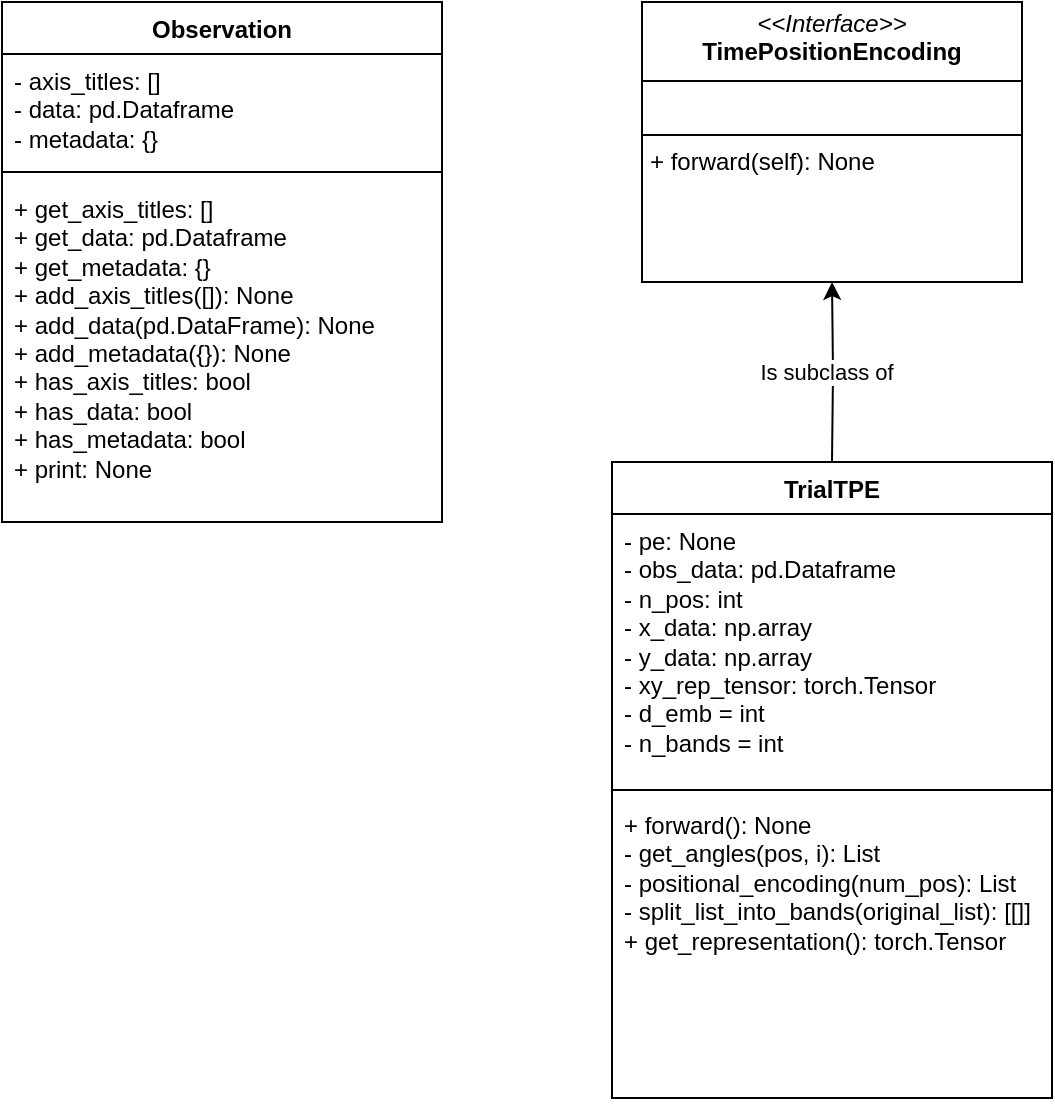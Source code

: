 <mxfile version="24.6.1" type="device">
  <diagram name="Page-1" id="lMT3Yc7IqsS6a4-m2tbt">
    <mxGraphModel dx="296" dy="406" grid="1" gridSize="10" guides="1" tooltips="1" connect="1" arrows="1" fold="1" page="1" pageScale="1" pageWidth="850" pageHeight="1100" math="0" shadow="0">
      <root>
        <mxCell id="0" />
        <mxCell id="1" parent="0" />
        <mxCell id="II7Q0cRigDoH1TEr19Bd-1" value="Observation" style="swimlane;fontStyle=1;align=center;verticalAlign=top;childLayout=stackLayout;horizontal=1;startSize=26;horizontalStack=0;resizeParent=1;resizeParentMax=0;resizeLast=0;collapsible=1;marginBottom=0;whiteSpace=wrap;html=1;" parent="1" vertex="1">
          <mxGeometry x="80" y="40" width="220" height="260" as="geometry" />
        </mxCell>
        <mxCell id="II7Q0cRigDoH1TEr19Bd-2" value="- axis_titles: []&lt;div&gt;- data: pd.Dataframe&lt;/div&gt;&lt;div&gt;- metadata: {}&lt;/div&gt;" style="text;strokeColor=none;fillColor=none;align=left;verticalAlign=top;spacingLeft=4;spacingRight=4;overflow=hidden;rotatable=0;points=[[0,0.5],[1,0.5]];portConstraint=eastwest;whiteSpace=wrap;html=1;" parent="II7Q0cRigDoH1TEr19Bd-1" vertex="1">
          <mxGeometry y="26" width="220" height="54" as="geometry" />
        </mxCell>
        <mxCell id="II7Q0cRigDoH1TEr19Bd-3" value="" style="line;strokeWidth=1;fillColor=none;align=left;verticalAlign=middle;spacingTop=-1;spacingLeft=3;spacingRight=3;rotatable=0;labelPosition=right;points=[];portConstraint=eastwest;strokeColor=inherit;" parent="II7Q0cRigDoH1TEr19Bd-1" vertex="1">
          <mxGeometry y="80" width="220" height="10" as="geometry" />
        </mxCell>
        <mxCell id="II7Q0cRigDoH1TEr19Bd-4" value="+ get_axis_titles: []&lt;div&gt;+ get_data: pd.Dataframe&lt;/div&gt;&lt;div&gt;+ get_metadata: {}&lt;/div&gt;&lt;div&gt;+ add_axis_titles([]): None&lt;/div&gt;&lt;div&gt;+ add_data(pd.DataFrame): None&lt;/div&gt;&lt;div&gt;+ add_metadata({}): None&lt;/div&gt;&lt;div&gt;+ has_axis_titles: bool&lt;/div&gt;&lt;div&gt;+ has_data: bool&lt;/div&gt;&lt;div&gt;+ has_metadata: bool&lt;/div&gt;&lt;div&gt;+ print: None&lt;/div&gt;" style="text;strokeColor=none;fillColor=none;align=left;verticalAlign=top;spacingLeft=4;spacingRight=4;overflow=hidden;rotatable=0;points=[[0,0.5],[1,0.5]];portConstraint=eastwest;whiteSpace=wrap;html=1;" parent="II7Q0cRigDoH1TEr19Bd-1" vertex="1">
          <mxGeometry y="90" width="220" height="170" as="geometry" />
        </mxCell>
        <mxCell id="3TbGAdBgGuGWrBYYT3-P-1" value="&lt;p style=&quot;margin:0px;margin-top:4px;text-align:center;&quot;&gt;&lt;i&gt;&amp;lt;&amp;lt;Interface&amp;gt;&amp;gt;&lt;/i&gt;&lt;br&gt;&lt;b&gt;TimePositionEncoding&lt;/b&gt;&lt;/p&gt;&lt;hr size=&quot;1&quot; style=&quot;border-style:solid;&quot;&gt;&lt;p style=&quot;margin:0px;margin-left:4px;&quot;&gt;&lt;br&gt;&lt;/p&gt;&lt;hr size=&quot;1&quot; style=&quot;border-style:solid;&quot;&gt;&lt;p style=&quot;margin:0px;margin-left:4px;&quot;&gt;+ forward(self): None&amp;nbsp;&lt;br&gt;&lt;/p&gt;" style="verticalAlign=top;align=left;overflow=fill;html=1;whiteSpace=wrap;" parent="1" vertex="1">
          <mxGeometry x="400" y="40" width="190" height="140" as="geometry" />
        </mxCell>
        <mxCell id="KMBcusiWSsLn5deIEJBQ-2" style="edgeStyle=orthogonalEdgeStyle;rounded=0;orthogonalLoop=1;jettySize=auto;html=1;entryX=0.5;entryY=1;entryDx=0;entryDy=0;" edge="1" parent="1" target="3TbGAdBgGuGWrBYYT3-P-1">
          <mxGeometry relative="1" as="geometry">
            <mxPoint x="495" y="270" as="sourcePoint" />
          </mxGeometry>
        </mxCell>
        <mxCell id="KMBcusiWSsLn5deIEJBQ-3" value="Is subclass of" style="edgeLabel;html=1;align=center;verticalAlign=middle;resizable=0;points=[];" vertex="1" connectable="0" parent="KMBcusiWSsLn5deIEJBQ-2">
          <mxGeometry y="3" relative="1" as="geometry">
            <mxPoint as="offset" />
          </mxGeometry>
        </mxCell>
        <mxCell id="KMBcusiWSsLn5deIEJBQ-4" value="TrialTPE" style="swimlane;fontStyle=1;align=center;verticalAlign=top;childLayout=stackLayout;horizontal=1;startSize=26;horizontalStack=0;resizeParent=1;resizeParentMax=0;resizeLast=0;collapsible=1;marginBottom=0;whiteSpace=wrap;html=1;" vertex="1" parent="1">
          <mxGeometry x="385" y="270" width="220" height="318" as="geometry" />
        </mxCell>
        <mxCell id="KMBcusiWSsLn5deIEJBQ-5" value="- pe: None&lt;div&gt;- obs_data: pd.Dataframe&lt;/div&gt;&lt;div&gt;- n_pos: int&lt;/div&gt;&lt;div&gt;- x_data: np.array&lt;/div&gt;&lt;div&gt;- y_data: np.array&lt;/div&gt;&lt;div&gt;- xy_rep_tensor: torch.Tensor&lt;/div&gt;&lt;div&gt;- d_emb = int&lt;/div&gt;&lt;div&gt;- n_bands = int&lt;/div&gt;" style="text;strokeColor=none;fillColor=none;align=left;verticalAlign=top;spacingLeft=4;spacingRight=4;overflow=hidden;rotatable=0;points=[[0,0.5],[1,0.5]];portConstraint=eastwest;whiteSpace=wrap;html=1;" vertex="1" parent="KMBcusiWSsLn5deIEJBQ-4">
          <mxGeometry y="26" width="220" height="134" as="geometry" />
        </mxCell>
        <mxCell id="KMBcusiWSsLn5deIEJBQ-6" value="" style="line;strokeWidth=1;fillColor=none;align=left;verticalAlign=middle;spacingTop=-1;spacingLeft=3;spacingRight=3;rotatable=0;labelPosition=right;points=[];portConstraint=eastwest;strokeColor=inherit;" vertex="1" parent="KMBcusiWSsLn5deIEJBQ-4">
          <mxGeometry y="160" width="220" height="8" as="geometry" />
        </mxCell>
        <mxCell id="KMBcusiWSsLn5deIEJBQ-7" value="+ forward(): None&lt;div&gt;- get_angles(pos, i): List&lt;/div&gt;&lt;div&gt;- positional_encoding(num_pos): List&lt;/div&gt;&lt;div&gt;- split_list_into_bands(original_list): [[]]&lt;/div&gt;&lt;div&gt;+ get_representation(): torch.Tensor&lt;/div&gt;" style="text;strokeColor=none;fillColor=none;align=left;verticalAlign=top;spacingLeft=4;spacingRight=4;overflow=hidden;rotatable=0;points=[[0,0.5],[1,0.5]];portConstraint=eastwest;whiteSpace=wrap;html=1;" vertex="1" parent="KMBcusiWSsLn5deIEJBQ-4">
          <mxGeometry y="168" width="220" height="150" as="geometry" />
        </mxCell>
      </root>
    </mxGraphModel>
  </diagram>
</mxfile>

